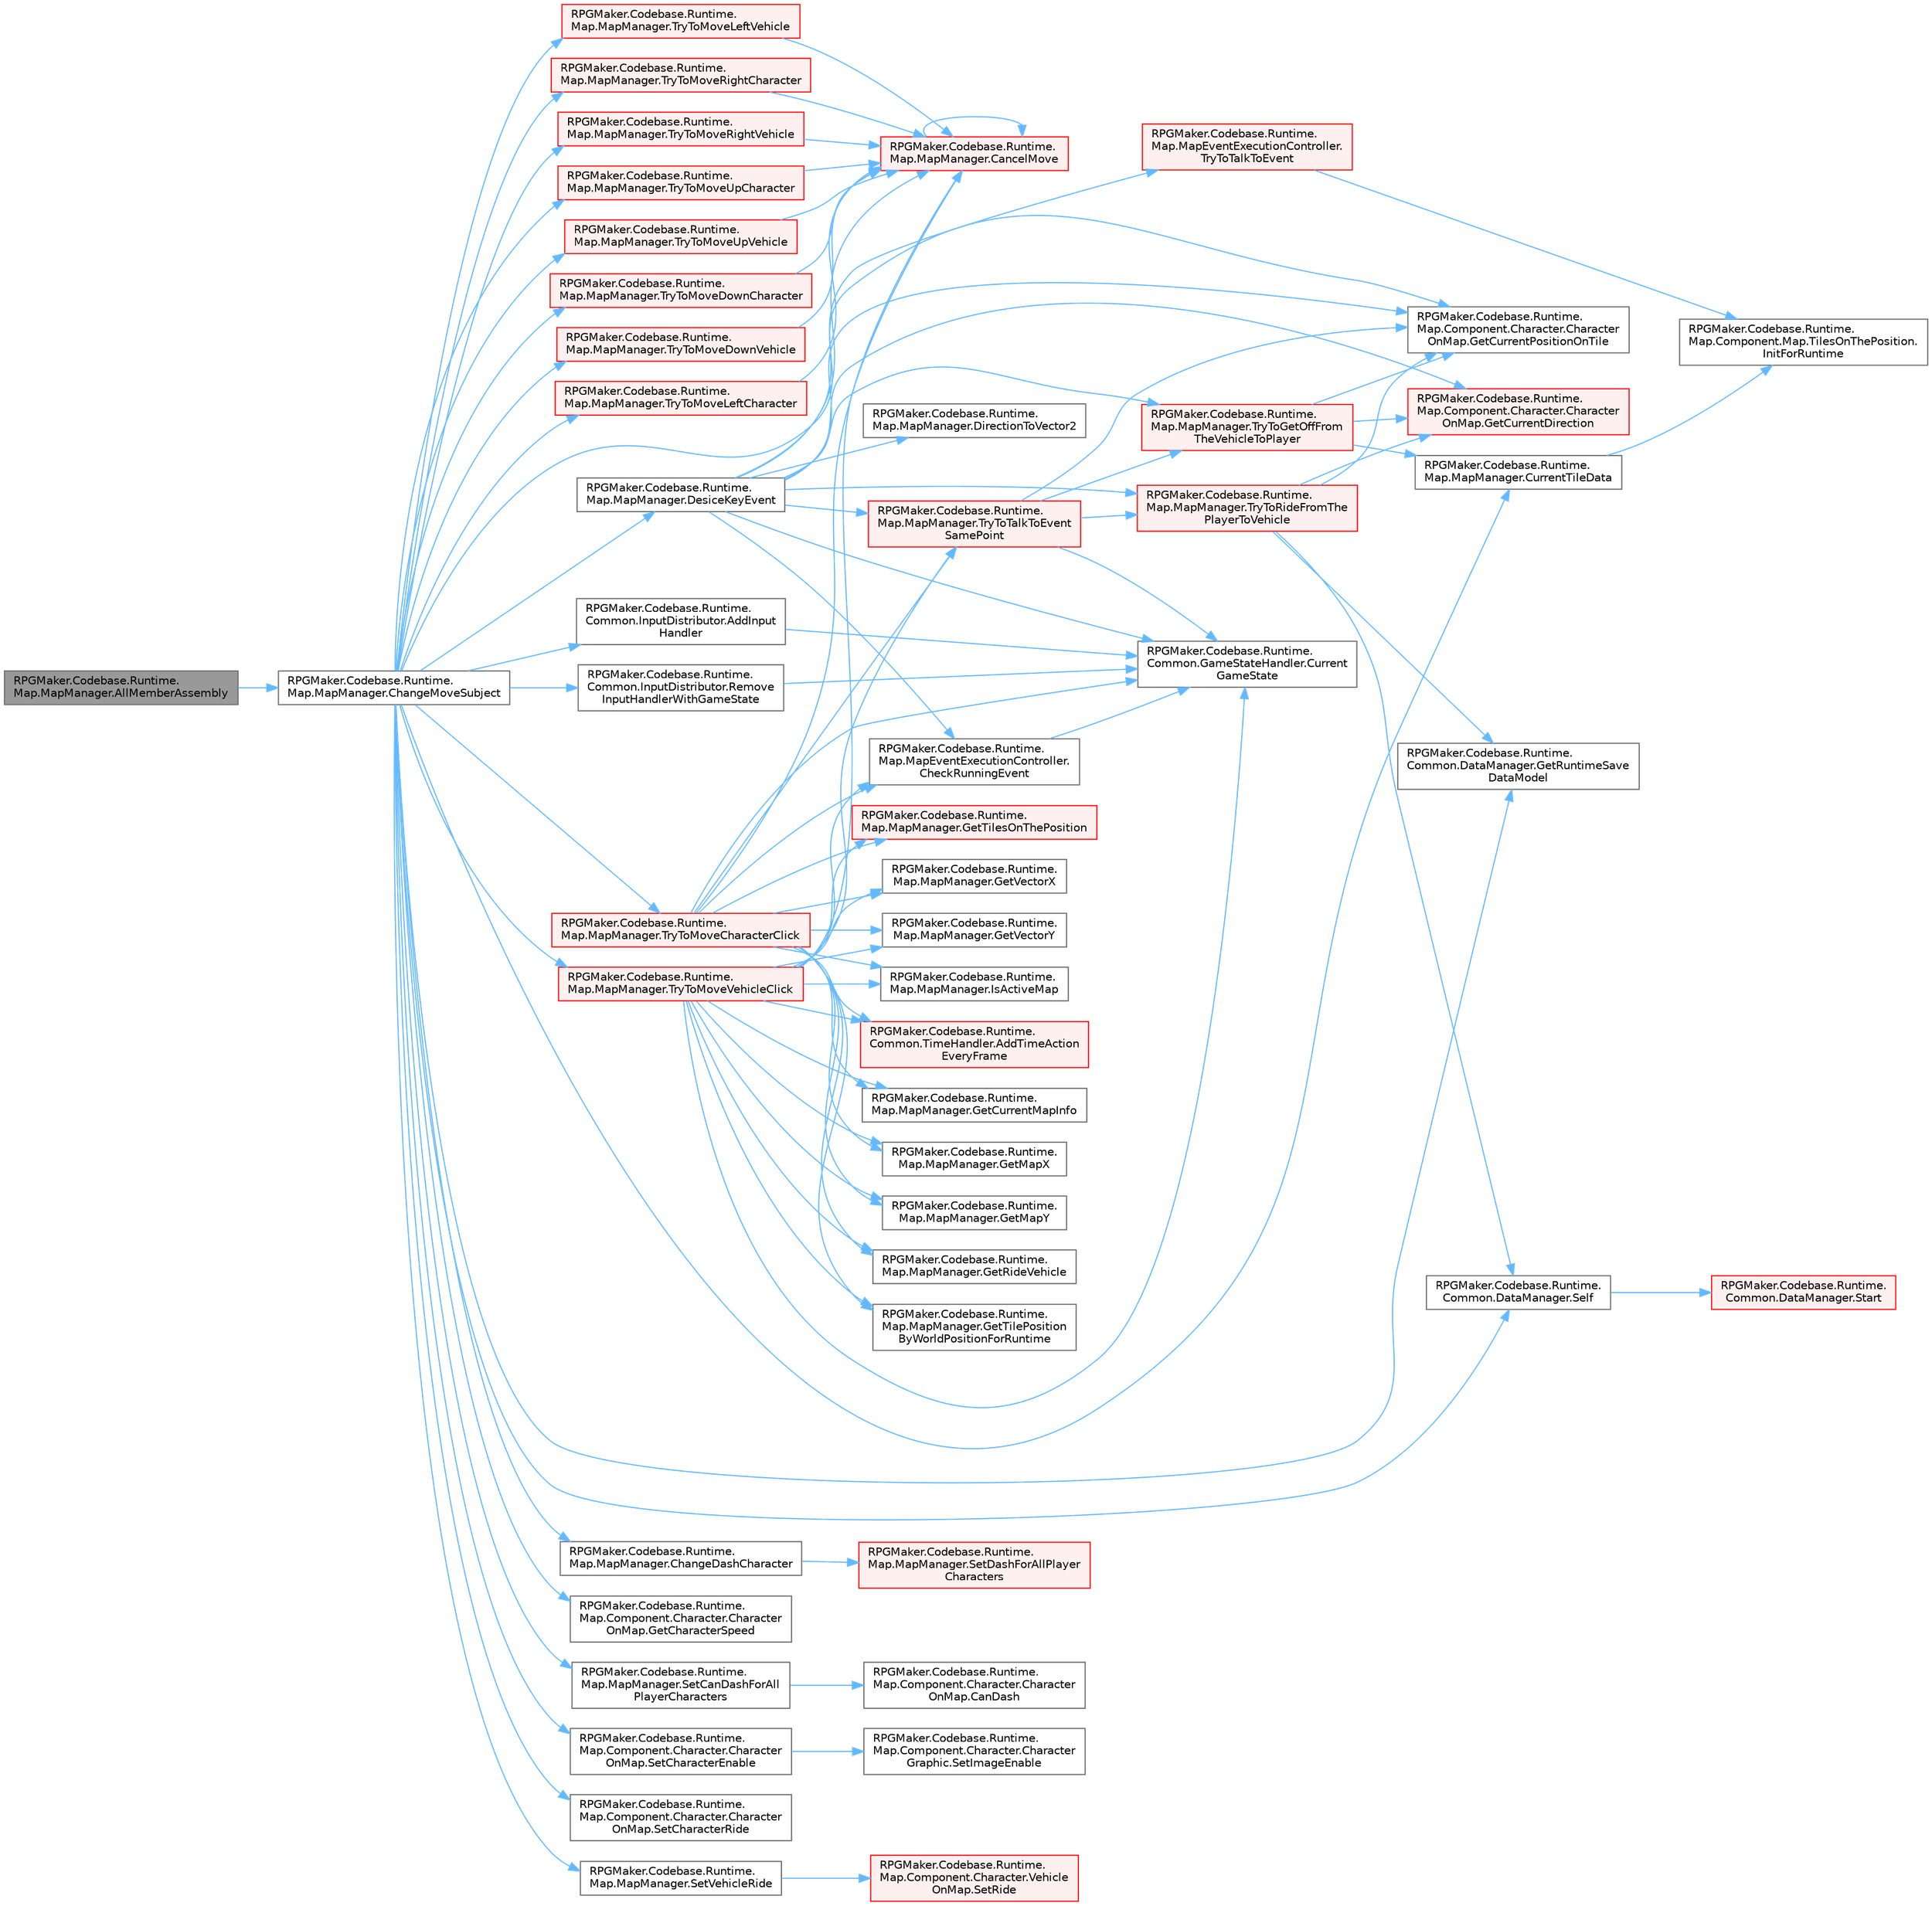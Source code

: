 digraph "RPGMaker.Codebase.Runtime.Map.MapManager.AllMemberAssembly"
{
 // LATEX_PDF_SIZE
  bgcolor="transparent";
  edge [fontname=Helvetica,fontsize=10,labelfontname=Helvetica,labelfontsize=10];
  node [fontname=Helvetica,fontsize=10,shape=box,height=0.2,width=0.4];
  rankdir="LR";
  Node1 [id="Node000001",label="RPGMaker.Codebase.Runtime.\lMap.MapManager.AllMemberAssembly",height=0.2,width=0.4,color="gray40", fillcolor="grey60", style="filled", fontcolor="black",tooltip="全員集したにで操作切り替え"];
  Node1 -> Node2 [id="edge1_Node000001_Node000002",color="steelblue1",style="solid",tooltip=" "];
  Node2 [id="Node000002",label="RPGMaker.Codebase.Runtime.\lMap.MapManager.ChangeMoveSubject",height=0.2,width=0.4,color="grey40", fillcolor="white", style="filled",URL="$d5/d0f/class_r_p_g_maker_1_1_codebase_1_1_runtime_1_1_map_1_1_map_manager.html#a5d00d2c525cee192d90fc53bbc0c8682",tooltip=" "];
  Node2 -> Node3 [id="edge2_Node000002_Node000003",color="steelblue1",style="solid",tooltip=" "];
  Node3 [id="Node000003",label="RPGMaker.Codebase.Runtime.\lCommon.InputDistributor.AddInput\lHandler",height=0.2,width=0.4,color="grey40", fillcolor="white", style="filled",URL="$d3/df6/class_r_p_g_maker_1_1_codebase_1_1_runtime_1_1_common_1_1_input_distributor.html#a402385a83dcdf16396dde4ed413ffc74",tooltip="😁 キーやマウスのイベントに対して実行するコールバック処理の登録"];
  Node3 -> Node4 [id="edge3_Node000003_Node000004",color="steelblue1",style="solid",tooltip=" "];
  Node4 [id="Node000004",label="RPGMaker.Codebase.Runtime.\lCommon.GameStateHandler.Current\lGameState",height=0.2,width=0.4,color="grey40", fillcolor="white", style="filled",URL="$de/d2c/class_r_p_g_maker_1_1_codebase_1_1_runtime_1_1_common_1_1_game_state_handler.html#adce58ef0480f995976ab60592c9add27",tooltip="😁 現在の状態を返却する."];
  Node2 -> Node5 [id="edge4_Node000002_Node000005",color="steelblue1",style="solid",tooltip=" "];
  Node5 [id="Node000005",label="RPGMaker.Codebase.Runtime.\lMap.MapManager.ChangeDashCharacter",height=0.2,width=0.4,color="grey40", fillcolor="white", style="filled",URL="$d5/d0f/class_r_p_g_maker_1_1_codebase_1_1_runtime_1_1_map_1_1_map_manager.html#ae343073e8e052c2d583ec6ea5eb1a04b",tooltip="キャラクターのダッシュ、非ダッシュ切り替え"];
  Node5 -> Node6 [id="edge5_Node000005_Node000006",color="steelblue1",style="solid",tooltip=" "];
  Node6 [id="Node000006",label="RPGMaker.Codebase.Runtime.\lMap.MapManager.SetDashForAllPlayer\lCharacters",height=0.2,width=0.4,color="red", fillcolor="#FFF0F0", style="filled",URL="$d5/d0f/class_r_p_g_maker_1_1_codebase_1_1_runtime_1_1_map_1_1_map_manager.html#ada22aeaa3bfd3b22661663a7a03b111f",tooltip="ダッシュ中かどうかの設定。"];
  Node2 -> Node8 [id="edge6_Node000002_Node000008",color="steelblue1",style="solid",tooltip=" "];
  Node8 [id="Node000008",label="RPGMaker.Codebase.Runtime.\lMap.MapManager.CurrentTileData",height=0.2,width=0.4,color="grey40", fillcolor="white", style="filled",URL="$d5/d0f/class_r_p_g_maker_1_1_codebase_1_1_runtime_1_1_map_1_1_map_manager.html#a6bd3ed94e7072c1d31769481ffb80100",tooltip="現在のマップのTilesOnThePositionを返却"];
  Node8 -> Node9 [id="edge7_Node000008_Node000009",color="steelblue1",style="solid",tooltip=" "];
  Node9 [id="Node000009",label="RPGMaker.Codebase.Runtime.\lMap.Component.Map.TilesOnThePosition.\lInitForRuntime",height=0.2,width=0.4,color="grey40", fillcolor="white", style="filled",URL="$d6/dfd/class_r_p_g_maker_1_1_codebase_1_1_runtime_1_1_map_1_1_component_1_1_map_1_1_tiles_on_the_position.html#a8398da125f7b80fed7caf475f9f03da8",tooltip="初期化"];
  Node2 -> Node10 [id="edge8_Node000002_Node000010",color="steelblue1",style="solid",tooltip=" "];
  Node10 [id="Node000010",label="RPGMaker.Codebase.Runtime.\lMap.MapManager.DesiceKeyEvent",height=0.2,width=0.4,color="grey40", fillcolor="white", style="filled",URL="$d5/d0f/class_r_p_g_maker_1_1_codebase_1_1_runtime_1_1_map_1_1_map_manager.html#a2655da596d391627e8c2f71e6e490b62",tooltip="目の前にイベントがあり、その発動契機がTalkであればイベントを開始する"];
  Node10 -> Node11 [id="edge9_Node000010_Node000011",color="steelblue1",style="solid",tooltip=" "];
  Node11 [id="Node000011",label="RPGMaker.Codebase.Runtime.\lMap.MapManager.CancelMove",height=0.2,width=0.4,color="red", fillcolor="#FFF0F0", style="filled",URL="$d5/d0f/class_r_p_g_maker_1_1_codebase_1_1_runtime_1_1_map_1_1_map_manager.html#aec356ba03028b9e11ece2ceb38d7f3cf",tooltip=" "];
  Node11 -> Node11 [id="edge10_Node000011_Node000011",color="steelblue1",style="solid",tooltip=" "];
  Node10 -> Node16 [id="edge11_Node000010_Node000016",color="steelblue1",style="solid",tooltip=" "];
  Node16 [id="Node000016",label="RPGMaker.Codebase.Runtime.\lMap.MapEventExecutionController.\lCheckRunningEvent",height=0.2,width=0.4,color="grey40", fillcolor="white", style="filled",URL="$db/d6c/class_r_p_g_maker_1_1_codebase_1_1_runtime_1_1_map_1_1_map_event_execution_controller.html#aeaee3de09388ebf0bd140c0e4c831d56",tooltip="イベント実行中で、MAPやバトル側でキー操作を受け付け可能かどうかを返却する"];
  Node16 -> Node4 [id="edge12_Node000016_Node000004",color="steelblue1",style="solid",tooltip=" "];
  Node10 -> Node4 [id="edge13_Node000010_Node000004",color="steelblue1",style="solid",tooltip=" "];
  Node10 -> Node249 [id="edge14_Node000010_Node000249",color="steelblue1",style="solid",tooltip=" "];
  Node249 [id="Node000249",label="RPGMaker.Codebase.Runtime.\lMap.MapManager.DirectionToVector2",height=0.2,width=0.4,color="grey40", fillcolor="white", style="filled",URL="$d5/d0f/class_r_p_g_maker_1_1_codebase_1_1_runtime_1_1_map_1_1_map_manager.html#aeb557b12feaf048ae33b8257e1cb3ba1",tooltip="向きからVector2を取得。"];
  Node10 -> Node178 [id="edge15_Node000010_Node000178",color="steelblue1",style="solid",tooltip=" "];
  Node178 [id="Node000178",label="RPGMaker.Codebase.Runtime.\lMap.Component.Character.Character\lOnMap.GetCurrentDirection",height=0.2,width=0.4,color="red", fillcolor="#FFF0F0", style="filled",URL="$d0/dad/class_r_p_g_maker_1_1_codebase_1_1_runtime_1_1_map_1_1_component_1_1_character_1_1_character_on_map.html#a5fb2129b6ab88b1ef5d20e6a304e0391",tooltip="現在の向きを取得"];
  Node10 -> Node136 [id="edge16_Node000010_Node000136",color="steelblue1",style="solid",tooltip=" "];
  Node136 [id="Node000136",label="RPGMaker.Codebase.Runtime.\lMap.Component.Character.Character\lOnMap.GetCurrentPositionOnTile",height=0.2,width=0.4,color="grey40", fillcolor="white", style="filled",URL="$d0/dad/class_r_p_g_maker_1_1_codebase_1_1_runtime_1_1_map_1_1_component_1_1_character_1_1_character_on_map.html#ad595963f96c284bcc874ab574c3635f4",tooltip="現在のタイル位置を取得"];
  Node10 -> Node231 [id="edge17_Node000010_Node000231",color="steelblue1",style="solid",tooltip=" "];
  Node231 [id="Node000231",label="RPGMaker.Codebase.Runtime.\lMap.MapManager.TryToGetOffFrom\lTheVehicleToPlayer",height=0.2,width=0.4,color="red", fillcolor="#FFF0F0", style="filled",URL="$d5/d0f/class_r_p_g_maker_1_1_codebase_1_1_runtime_1_1_map_1_1_map_manager.html#a3232c5cf05cce0b13dd68035f5ba8604",tooltip="乗り物から降りる"];
  Node231 -> Node8 [id="edge18_Node000231_Node000008",color="steelblue1",style="solid",tooltip=" "];
  Node231 -> Node178 [id="edge19_Node000231_Node000178",color="steelblue1",style="solid",tooltip=" "];
  Node231 -> Node136 [id="edge20_Node000231_Node000136",color="steelblue1",style="solid",tooltip=" "];
  Node10 -> Node243 [id="edge21_Node000010_Node000243",color="steelblue1",style="solid",tooltip=" "];
  Node243 [id="Node000243",label="RPGMaker.Codebase.Runtime.\lMap.MapManager.TryToRideFromThe\lPlayerToVehicle",height=0.2,width=0.4,color="red", fillcolor="#FFF0F0", style="filled",URL="$d5/d0f/class_r_p_g_maker_1_1_codebase_1_1_runtime_1_1_map_1_1_map_manager.html#af833ea891460fe653ce5b7900b86e151",tooltip="乗り物に乗る"];
  Node243 -> Node178 [id="edge22_Node000243_Node000178",color="steelblue1",style="solid",tooltip=" "];
  Node243 -> Node136 [id="edge23_Node000243_Node000136",color="steelblue1",style="solid",tooltip=" "];
  Node243 -> Node49 [id="edge24_Node000243_Node000049",color="steelblue1",style="solid",tooltip=" "];
  Node49 [id="Node000049",label="RPGMaker.Codebase.Runtime.\lCommon.DataManager.GetRuntimeSave\lDataModel",height=0.2,width=0.4,color="grey40", fillcolor="white", style="filled",URL="$d5/d08/class_r_p_g_maker_1_1_codebase_1_1_runtime_1_1_common_1_1_data_manager.html#aa008ccb1bfddc97c2c6618cfe1fe9ab9",tooltip=" "];
  Node243 -> Node52 [id="edge25_Node000243_Node000052",color="steelblue1",style="solid",tooltip=" "];
  Node52 [id="Node000052",label="RPGMaker.Codebase.Runtime.\lCommon.DataManager.Self",height=0.2,width=0.4,color="grey40", fillcolor="white", style="filled",URL="$d5/d08/class_r_p_g_maker_1_1_codebase_1_1_runtime_1_1_common_1_1_data_manager.html#a8f0a40fd71fe0a873d1905e106299934",tooltip=" "];
  Node52 -> Node53 [id="edge26_Node000052_Node000053",color="steelblue1",style="solid",tooltip=" "];
  Node53 [id="Node000053",label="RPGMaker.Codebase.Runtime.\lCommon.DataManager.Start",height=0.2,width=0.4,color="red", fillcolor="#FFF0F0", style="filled",URL="$d5/d08/class_r_p_g_maker_1_1_codebase_1_1_runtime_1_1_common_1_1_data_manager.html#ace8f5b29b336a071e6383ecdbe0f85c5",tooltip=" "];
  Node10 -> Node250 [id="edge27_Node000010_Node000250",color="steelblue1",style="solid",tooltip=" "];
  Node250 [id="Node000250",label="RPGMaker.Codebase.Runtime.\lMap.MapEventExecutionController.\lTryToTalkToEvent",height=0.2,width=0.4,color="red", fillcolor="#FFF0F0", style="filled",URL="$db/d6c/class_r_p_g_maker_1_1_codebase_1_1_runtime_1_1_map_1_1_map_event_execution_controller.html#af3617ac5a414c04e062dc020dadefd74",tooltip="アクションキーでイベントを実行する"];
  Node250 -> Node9 [id="edge28_Node000250_Node000009",color="steelblue1",style="solid",tooltip=" "];
  Node10 -> Node230 [id="edge29_Node000010_Node000230",color="steelblue1",style="solid",tooltip=" "];
  Node230 [id="Node000230",label="RPGMaker.Codebase.Runtime.\lMap.MapManager.TryToTalkToEvent\lSamePoint",height=0.2,width=0.4,color="red", fillcolor="#FFF0F0", style="filled",URL="$d5/d0f/class_r_p_g_maker_1_1_codebase_1_1_runtime_1_1_map_1_1_map_manager.html#a0fbfc4078a6e1d77a62009a7ac3985c4",tooltip=" "];
  Node230 -> Node4 [id="edge30_Node000230_Node000004",color="steelblue1",style="solid",tooltip=" "];
  Node230 -> Node136 [id="edge31_Node000230_Node000136",color="steelblue1",style="solid",tooltip=" "];
  Node230 -> Node231 [id="edge32_Node000230_Node000231",color="steelblue1",style="solid",tooltip=" "];
  Node230 -> Node243 [id="edge33_Node000230_Node000243",color="steelblue1",style="solid",tooltip=" "];
  Node2 -> Node251 [id="edge34_Node000002_Node000251",color="steelblue1",style="solid",tooltip=" "];
  Node251 [id="Node000251",label="RPGMaker.Codebase.Runtime.\lMap.Component.Character.Character\lOnMap.GetCharacterSpeed",height=0.2,width=0.4,color="grey40", fillcolor="white", style="filled",URL="$d0/dad/class_r_p_g_maker_1_1_codebase_1_1_runtime_1_1_map_1_1_component_1_1_character_1_1_character_on_map.html#a3728efd56f8c93ccb040cbb6523854e2",tooltip=" "];
  Node2 -> Node136 [id="edge35_Node000002_Node000136",color="steelblue1",style="solid",tooltip=" "];
  Node2 -> Node49 [id="edge36_Node000002_Node000049",color="steelblue1",style="solid",tooltip=" "];
  Node2 -> Node252 [id="edge37_Node000002_Node000252",color="steelblue1",style="solid",tooltip=" "];
  Node252 [id="Node000252",label="RPGMaker.Codebase.Runtime.\lCommon.InputDistributor.Remove\lInputHandlerWithGameState",height=0.2,width=0.4,color="grey40", fillcolor="white", style="filled",URL="$d3/df6/class_r_p_g_maker_1_1_codebase_1_1_runtime_1_1_common_1_1_input_distributor.html#a94f2b7f6d7e8ce2a8cef3862a2199c67",tooltip="😁 GameStateに紐づくキーやマウスのイベントを破棄する"];
  Node252 -> Node4 [id="edge38_Node000252_Node000004",color="steelblue1",style="solid",tooltip=" "];
  Node2 -> Node52 [id="edge39_Node000002_Node000052",color="steelblue1",style="solid",tooltip=" "];
  Node2 -> Node97 [id="edge40_Node000002_Node000097",color="steelblue1",style="solid",tooltip=" "];
  Node97 [id="Node000097",label="RPGMaker.Codebase.Runtime.\lMap.MapManager.SetCanDashForAll\lPlayerCharacters",height=0.2,width=0.4,color="grey40", fillcolor="white", style="filled",URL="$d5/d0f/class_r_p_g_maker_1_1_codebase_1_1_runtime_1_1_map_1_1_map_manager.html#ad6f2476571aacddc416bc299ab747122",tooltip="ダッシュ可能かどうかの設定。"];
  Node97 -> Node98 [id="edge41_Node000097_Node000098",color="steelblue1",style="solid",tooltip=" "];
  Node98 [id="Node000098",label="RPGMaker.Codebase.Runtime.\lMap.Component.Character.Character\lOnMap.CanDash",height=0.2,width=0.4,color="grey40", fillcolor="white", style="filled",URL="$d0/dad/class_r_p_g_maker_1_1_codebase_1_1_runtime_1_1_map_1_1_component_1_1_character_1_1_character_on_map.html#a3fc00738746a32a3f613a3eff7fc1ee1",tooltip=" "];
  Node2 -> Node241 [id="edge42_Node000002_Node000241",color="steelblue1",style="solid",tooltip=" "];
  Node241 [id="Node000241",label="RPGMaker.Codebase.Runtime.\lMap.Component.Character.Character\lOnMap.SetCharacterEnable",height=0.2,width=0.4,color="grey40", fillcolor="white", style="filled",URL="$d0/dad/class_r_p_g_maker_1_1_codebase_1_1_runtime_1_1_map_1_1_component_1_1_character_1_1_character_on_map.html#a756f1d45637d9696729bae9d07e79b81",tooltip=" "];
  Node241 -> Node242 [id="edge43_Node000241_Node000242",color="steelblue1",style="solid",tooltip=" "];
  Node242 [id="Node000242",label="RPGMaker.Codebase.Runtime.\lMap.Component.Character.Character\lGraphic.SetImageEnable",height=0.2,width=0.4,color="grey40", fillcolor="white", style="filled",URL="$da/d44/class_r_p_g_maker_1_1_codebase_1_1_runtime_1_1_map_1_1_component_1_1_character_1_1_character_graphic.html#ac33a03bd570ff0d21a2a74bebf8a949c",tooltip="😁 画像の表示を有効にするかどうかの切り替え"];
  Node2 -> Node253 [id="edge44_Node000002_Node000253",color="steelblue1",style="solid",tooltip=" "];
  Node253 [id="Node000253",label="RPGMaker.Codebase.Runtime.\lMap.Component.Character.Character\lOnMap.SetCharacterRide",height=0.2,width=0.4,color="grey40", fillcolor="white", style="filled",URL="$d0/dad/class_r_p_g_maker_1_1_codebase_1_1_runtime_1_1_map_1_1_component_1_1_character_1_1_character_on_map.html#a4b089ec6488b17ceb7a6990d08a165f3",tooltip=" "];
  Node2 -> Node254 [id="edge45_Node000002_Node000254",color="steelblue1",style="solid",tooltip=" "];
  Node254 [id="Node000254",label="RPGMaker.Codebase.Runtime.\lMap.MapManager.SetVehicleRide",height=0.2,width=0.4,color="grey40", fillcolor="white", style="filled",URL="$d5/d0f/class_r_p_g_maker_1_1_codebase_1_1_runtime_1_1_map_1_1_map_manager.html#af10ca0bbb27b59ceedfbdc9e4b8d5894",tooltip=" "];
  Node254 -> Node255 [id="edge46_Node000254_Node000255",color="steelblue1",style="solid",tooltip=" "];
  Node255 [id="Node000255",label="RPGMaker.Codebase.Runtime.\lMap.Component.Character.Vehicle\lOnMap.SetRide",height=0.2,width=0.4,color="red", fillcolor="#FFF0F0", style="filled",URL="$d0/d9c/class_r_p_g_maker_1_1_codebase_1_1_runtime_1_1_map_1_1_component_1_1_character_1_1_vehicle_on_map.html#a1d8d7632dc035102e2a6e9f6f13df60e",tooltip="乗降状態を設定。"];
  Node2 -> Node260 [id="edge47_Node000002_Node000260",color="steelblue1",style="solid",tooltip=" "];
  Node260 [id="Node000260",label="RPGMaker.Codebase.Runtime.\lMap.MapManager.TryToMoveCharacterClick",height=0.2,width=0.4,color="red", fillcolor="#FFF0F0", style="filled",URL="$d5/d0f/class_r_p_g_maker_1_1_codebase_1_1_runtime_1_1_map_1_1_map_manager.html#a3a7ad6e6d848e31770443541b2113049",tooltip="キャラクターの移動を試行する （対象位置が進入不可の場合は向きだけ変える）"];
  Node260 -> Node132 [id="edge48_Node000260_Node000132",color="steelblue1",style="solid",tooltip=" "];
  Node132 [id="Node000132",label="RPGMaker.Codebase.Runtime.\lCommon.TimeHandler.AddTimeAction\lEveryFrame",height=0.2,width=0.4,color="red", fillcolor="#FFF0F0", style="filled",URL="$d3/dac/class_r_p_g_maker_1_1_codebase_1_1_runtime_1_1_common_1_1_time_handler.html#ac9871a57a401c0da5670b07803acc775",tooltip="😁 実行するActionの登録（毎フレーム）"];
  Node260 -> Node11 [id="edge49_Node000260_Node000011",color="steelblue1",style="solid",tooltip=" "];
  Node260 -> Node16 [id="edge50_Node000260_Node000016",color="steelblue1",style="solid",tooltip=" "];
  Node260 -> Node4 [id="edge51_Node000260_Node000004",color="steelblue1",style="solid",tooltip=" "];
  Node260 -> Node261 [id="edge52_Node000260_Node000261",color="steelblue1",style="solid",tooltip=" "];
  Node261 [id="Node000261",label="RPGMaker.Codebase.Runtime.\lMap.MapManager.GetCurrentMapInfo",height=0.2,width=0.4,color="grey40", fillcolor="white", style="filled",URL="$d5/d0f/class_r_p_g_maker_1_1_codebase_1_1_runtime_1_1_map_1_1_map_manager.html#a79c2c0f6890abd9eb4fb1e5a60fadd82",tooltip=" "];
  Node260 -> Node28 [id="edge53_Node000260_Node000028",color="steelblue1",style="solid",tooltip=" "];
  Node28 [id="Node000028",label="RPGMaker.Codebase.Runtime.\lMap.MapManager.GetMapX",height=0.2,width=0.4,color="grey40", fillcolor="white", style="filled",URL="$d5/d0f/class_r_p_g_maker_1_1_codebase_1_1_runtime_1_1_map_1_1_map_manager.html#ae295af6e489588fd588c53c234f8431b",tooltip=" "];
  Node260 -> Node29 [id="edge54_Node000260_Node000029",color="steelblue1",style="solid",tooltip=" "];
  Node29 [id="Node000029",label="RPGMaker.Codebase.Runtime.\lMap.MapManager.GetMapY",height=0.2,width=0.4,color="grey40", fillcolor="white", style="filled",URL="$d5/d0f/class_r_p_g_maker_1_1_codebase_1_1_runtime_1_1_map_1_1_map_manager.html#a9d72367ad83cfe26b269e0ce57a79ac9",tooltip=" "];
  Node260 -> Node262 [id="edge55_Node000260_Node000262",color="steelblue1",style="solid",tooltip=" "];
  Node262 [id="Node000262",label="RPGMaker.Codebase.Runtime.\lMap.MapManager.GetRideVehicle",height=0.2,width=0.4,color="grey40", fillcolor="white", style="filled",URL="$d5/d0f/class_r_p_g_maker_1_1_codebase_1_1_runtime_1_1_map_1_1_map_manager.html#a8fe8f2743b2de9356a7e85b343572cf0",tooltip="現在搭乗中の乗り物を返却"];
  Node260 -> Node263 [id="edge56_Node000260_Node000263",color="steelblue1",style="solid",tooltip=" "];
  Node263 [id="Node000263",label="RPGMaker.Codebase.Runtime.\lMap.MapManager.GetTilePosition\lByWorldPositionForRuntime",height=0.2,width=0.4,color="grey40", fillcolor="white", style="filled",URL="$d5/d0f/class_r_p_g_maker_1_1_codebase_1_1_runtime_1_1_map_1_1_map_manager.html#a817675e160b7bd9a30fe17d34c1bf7fc",tooltip="ワールド座標をタイル座標に変換"];
  Node260 -> Node264 [id="edge57_Node000260_Node000264",color="steelblue1",style="solid",tooltip=" "];
  Node264 [id="Node000264",label="RPGMaker.Codebase.Runtime.\lMap.MapManager.GetTilesOnThePosition",height=0.2,width=0.4,color="red", fillcolor="#FFF0F0", style="filled",URL="$d5/d0f/class_r_p_g_maker_1_1_codebase_1_1_runtime_1_1_map_1_1_map_manager.html#ac63c4e7b843532044204b92a7753fc9b",tooltip=" "];
  Node260 -> Node25 [id="edge58_Node000260_Node000025",color="steelblue1",style="solid",tooltip=" "];
  Node25 [id="Node000025",label="RPGMaker.Codebase.Runtime.\lMap.MapManager.GetVectorX",height=0.2,width=0.4,color="grey40", fillcolor="white", style="filled",URL="$d5/d0f/class_r_p_g_maker_1_1_codebase_1_1_runtime_1_1_map_1_1_map_manager.html#a1f7bc3f262c92e2fa915d56b5830bd05",tooltip=" "];
  Node260 -> Node26 [id="edge59_Node000260_Node000026",color="steelblue1",style="solid",tooltip=" "];
  Node26 [id="Node000026",label="RPGMaker.Codebase.Runtime.\lMap.MapManager.GetVectorY",height=0.2,width=0.4,color="grey40", fillcolor="white", style="filled",URL="$d5/d0f/class_r_p_g_maker_1_1_codebase_1_1_runtime_1_1_map_1_1_map_manager.html#ababa76dd1a917c93bfbfa072112b87a0",tooltip=" "];
  Node260 -> Node33 [id="edge60_Node000260_Node000033",color="steelblue1",style="solid",tooltip=" "];
  Node33 [id="Node000033",label="RPGMaker.Codebase.Runtime.\lMap.MapManager.IsActiveMap",height=0.2,width=0.4,color="grey40", fillcolor="white", style="filled",URL="$d5/d0f/class_r_p_g_maker_1_1_codebase_1_1_runtime_1_1_map_1_1_map_manager.html#a401fcee71fd35aafad253d62a385f27a",tooltip=" "];
  Node260 -> Node230 [id="edge61_Node000260_Node000230",color="steelblue1",style="solid",tooltip=" "];
  Node2 -> Node267 [id="edge62_Node000002_Node000267",color="steelblue1",style="solid",tooltip=" "];
  Node267 [id="Node000267",label="RPGMaker.Codebase.Runtime.\lMap.MapManager.TryToMoveDownCharacter",height=0.2,width=0.4,color="red", fillcolor="#FFF0F0", style="filled",URL="$d5/d0f/class_r_p_g_maker_1_1_codebase_1_1_runtime_1_1_map_1_1_map_manager.html#ab602fb3908c965ecbdfa140fa64e3de4",tooltip=" "];
  Node267 -> Node11 [id="edge63_Node000267_Node000011",color="steelblue1",style="solid",tooltip=" "];
  Node2 -> Node268 [id="edge64_Node000002_Node000268",color="steelblue1",style="solid",tooltip=" "];
  Node268 [id="Node000268",label="RPGMaker.Codebase.Runtime.\lMap.MapManager.TryToMoveDownVehicle",height=0.2,width=0.4,color="red", fillcolor="#FFF0F0", style="filled",URL="$d5/d0f/class_r_p_g_maker_1_1_codebase_1_1_runtime_1_1_map_1_1_map_manager.html#a476c0a4fd7efbcd64fb342d4988ba6f7",tooltip=" "];
  Node268 -> Node11 [id="edge65_Node000268_Node000011",color="steelblue1",style="solid",tooltip=" "];
  Node2 -> Node269 [id="edge66_Node000002_Node000269",color="steelblue1",style="solid",tooltip=" "];
  Node269 [id="Node000269",label="RPGMaker.Codebase.Runtime.\lMap.MapManager.TryToMoveLeftCharacter",height=0.2,width=0.4,color="red", fillcolor="#FFF0F0", style="filled",URL="$d5/d0f/class_r_p_g_maker_1_1_codebase_1_1_runtime_1_1_map_1_1_map_manager.html#a1d7da40eb2e0a29eda0e228f434a77ec",tooltip="Actionへの代入時に内容が確認しやすいように、各向き分メソッドを用意。"];
  Node269 -> Node11 [id="edge67_Node000269_Node000011",color="steelblue1",style="solid",tooltip=" "];
  Node2 -> Node270 [id="edge68_Node000002_Node000270",color="steelblue1",style="solid",tooltip=" "];
  Node270 [id="Node000270",label="RPGMaker.Codebase.Runtime.\lMap.MapManager.TryToMoveLeftVehicle",height=0.2,width=0.4,color="red", fillcolor="#FFF0F0", style="filled",URL="$d5/d0f/class_r_p_g_maker_1_1_codebase_1_1_runtime_1_1_map_1_1_map_manager.html#a8efa0bcf03ce7e5b2b1746ccc3ee13c0",tooltip="Actionへの代入時に内容が確認しやすいように、各向き分メソッドを用意。"];
  Node270 -> Node11 [id="edge69_Node000270_Node000011",color="steelblue1",style="solid",tooltip=" "];
  Node2 -> Node271 [id="edge70_Node000002_Node000271",color="steelblue1",style="solid",tooltip=" "];
  Node271 [id="Node000271",label="RPGMaker.Codebase.Runtime.\lMap.MapManager.TryToMoveRightCharacter",height=0.2,width=0.4,color="red", fillcolor="#FFF0F0", style="filled",URL="$d5/d0f/class_r_p_g_maker_1_1_codebase_1_1_runtime_1_1_map_1_1_map_manager.html#a4de669f540fb731c58fe2aaf3218c235",tooltip=" "];
  Node271 -> Node11 [id="edge71_Node000271_Node000011",color="steelblue1",style="solid",tooltip=" "];
  Node2 -> Node272 [id="edge72_Node000002_Node000272",color="steelblue1",style="solid",tooltip=" "];
  Node272 [id="Node000272",label="RPGMaker.Codebase.Runtime.\lMap.MapManager.TryToMoveRightVehicle",height=0.2,width=0.4,color="red", fillcolor="#FFF0F0", style="filled",URL="$d5/d0f/class_r_p_g_maker_1_1_codebase_1_1_runtime_1_1_map_1_1_map_manager.html#a3ec5763f85b5b41539237530c5806901",tooltip=" "];
  Node272 -> Node11 [id="edge73_Node000272_Node000011",color="steelblue1",style="solid",tooltip=" "];
  Node2 -> Node273 [id="edge74_Node000002_Node000273",color="steelblue1",style="solid",tooltip=" "];
  Node273 [id="Node000273",label="RPGMaker.Codebase.Runtime.\lMap.MapManager.TryToMoveUpCharacter",height=0.2,width=0.4,color="red", fillcolor="#FFF0F0", style="filled",URL="$d5/d0f/class_r_p_g_maker_1_1_codebase_1_1_runtime_1_1_map_1_1_map_manager.html#ac3d79e5a98a34a7f08f34402600f7a57",tooltip=" "];
  Node273 -> Node11 [id="edge75_Node000273_Node000011",color="steelblue1",style="solid",tooltip=" "];
  Node2 -> Node274 [id="edge76_Node000002_Node000274",color="steelblue1",style="solid",tooltip=" "];
  Node274 [id="Node000274",label="RPGMaker.Codebase.Runtime.\lMap.MapManager.TryToMoveUpVehicle",height=0.2,width=0.4,color="red", fillcolor="#FFF0F0", style="filled",URL="$d5/d0f/class_r_p_g_maker_1_1_codebase_1_1_runtime_1_1_map_1_1_map_manager.html#ac56d14e743bf2942bb37db5c5954063e",tooltip=" "];
  Node274 -> Node11 [id="edge77_Node000274_Node000011",color="steelblue1",style="solid",tooltip=" "];
  Node2 -> Node275 [id="edge78_Node000002_Node000275",color="steelblue1",style="solid",tooltip=" "];
  Node275 [id="Node000275",label="RPGMaker.Codebase.Runtime.\lMap.MapManager.TryToMoveVehicleClick",height=0.2,width=0.4,color="red", fillcolor="#FFF0F0", style="filled",URL="$d5/d0f/class_r_p_g_maker_1_1_codebase_1_1_runtime_1_1_map_1_1_map_manager.html#a6ee6f9efcc536de03d0f38f5d3de8e9e",tooltip="キャラクターの移動を試行する （対象位置が進入不可の場合は向きだけ変える）"];
  Node275 -> Node132 [id="edge79_Node000275_Node000132",color="steelblue1",style="solid",tooltip=" "];
  Node275 -> Node11 [id="edge80_Node000275_Node000011",color="steelblue1",style="solid",tooltip=" "];
  Node275 -> Node16 [id="edge81_Node000275_Node000016",color="steelblue1",style="solid",tooltip=" "];
  Node275 -> Node4 [id="edge82_Node000275_Node000004",color="steelblue1",style="solid",tooltip=" "];
  Node275 -> Node261 [id="edge83_Node000275_Node000261",color="steelblue1",style="solid",tooltip=" "];
  Node275 -> Node28 [id="edge84_Node000275_Node000028",color="steelblue1",style="solid",tooltip=" "];
  Node275 -> Node29 [id="edge85_Node000275_Node000029",color="steelblue1",style="solid",tooltip=" "];
  Node275 -> Node262 [id="edge86_Node000275_Node000262",color="steelblue1",style="solid",tooltip=" "];
  Node275 -> Node263 [id="edge87_Node000275_Node000263",color="steelblue1",style="solid",tooltip=" "];
  Node275 -> Node264 [id="edge88_Node000275_Node000264",color="steelblue1",style="solid",tooltip=" "];
  Node275 -> Node25 [id="edge89_Node000275_Node000025",color="steelblue1",style="solid",tooltip=" "];
  Node275 -> Node26 [id="edge90_Node000275_Node000026",color="steelblue1",style="solid",tooltip=" "];
  Node275 -> Node33 [id="edge91_Node000275_Node000033",color="steelblue1",style="solid",tooltip=" "];
  Node275 -> Node230 [id="edge92_Node000275_Node000230",color="steelblue1",style="solid",tooltip=" "];
}
